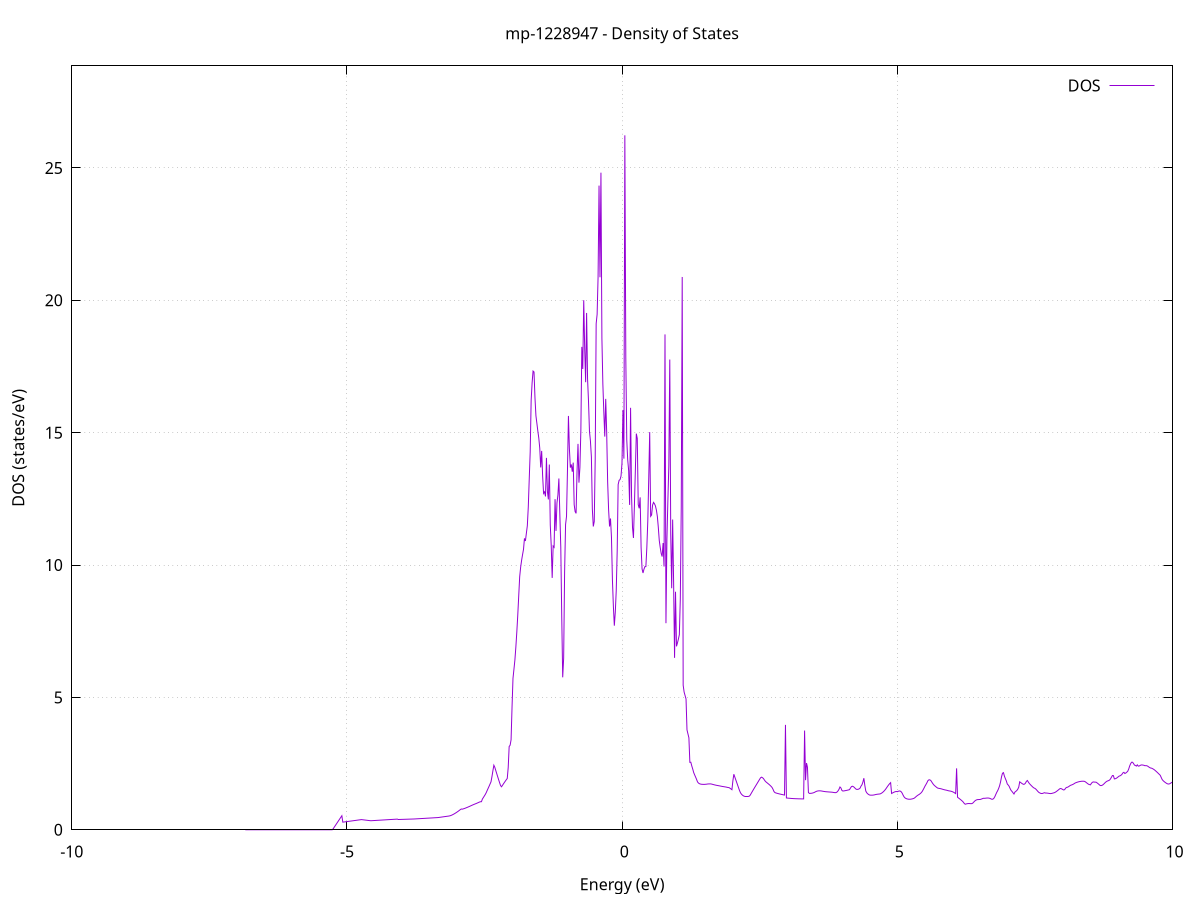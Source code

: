 set title 'mp-1228947 - Density of States'
set xlabel 'Energy (eV)'
set ylabel 'DOS (states/eV)'
set grid
set xrange [-10:10]
set yrange [0:28.854]
set xzeroaxis lt -1
set terminal png size 800,600
set output 'mp-1228947_dos_gnuplot.png'
plot '-' using 1:2 with lines title 'DOS'
-6.847600 0.000000
-6.830200 0.000000
-6.812800 0.000000
-6.795500 0.000000
-6.778100 0.000000
-6.760700 0.000000
-6.743400 0.000000
-6.726000 0.000000
-6.708600 0.000000
-6.691200 0.000000
-6.673900 0.000000
-6.656500 0.000000
-6.639100 0.000000
-6.621800 0.000000
-6.604400 0.000000
-6.587000 0.000000
-6.569600 0.000000
-6.552300 0.000000
-6.534900 0.000000
-6.517500 0.000000
-6.500100 0.000000
-6.482800 0.000000
-6.465400 0.000000
-6.448000 0.000000
-6.430700 0.000000
-6.413300 0.000000
-6.395900 0.000000
-6.378500 0.000000
-6.361200 0.000000
-6.343800 0.000000
-6.326400 0.000000
-6.309100 0.000000
-6.291700 0.000000
-6.274300 0.000000
-6.256900 0.000000
-6.239600 0.000000
-6.222200 0.000000
-6.204800 0.000000
-6.187500 0.000000
-6.170100 0.000000
-6.152700 0.000000
-6.135300 0.000000
-6.118000 0.000000
-6.100600 0.000000
-6.083200 0.000000
-6.065900 0.000000
-6.048500 0.000000
-6.031100 0.000000
-6.013700 0.000000
-5.996400 0.000000
-5.979000 0.000000
-5.961600 0.000000
-5.944200 0.000000
-5.926900 0.000000
-5.909500 0.000000
-5.892100 0.000000
-5.874800 0.000000
-5.857400 0.000000
-5.840000 0.000000
-5.822600 0.000000
-5.805300 0.000000
-5.787900 0.000000
-5.770500 0.000000
-5.753200 0.000000
-5.735800 0.000000
-5.718400 0.000000
-5.701000 0.000000
-5.683700 0.000000
-5.666300 0.000000
-5.648900 0.000000
-5.631600 0.000000
-5.614200 0.000000
-5.596800 0.000000
-5.579400 0.000000
-5.562100 0.000000
-5.544700 0.000000
-5.527300 0.000000
-5.509900 0.000000
-5.492600 0.000000
-5.475200 0.000000
-5.457800 0.000000
-5.440500 0.000000
-5.423100 0.000000
-5.405700 0.000000
-5.388300 0.000000
-5.371000 0.000000
-5.353600 0.000000
-5.336200 0.000000
-5.318900 0.000000
-5.301500 0.000000
-5.284100 0.000000
-5.266700 0.000700
-5.249400 0.041500
-5.232000 0.095700
-5.214600 0.150000
-5.197300 0.204300
-5.179900 0.258500
-5.162500 0.312800
-5.145100 0.367100
-5.127800 0.421300
-5.110400 0.475600
-5.093000 0.529900
-5.075600 0.287800
-5.058300 0.292700
-5.040900 0.297700
-5.023500 0.302600
-5.006200 0.307600
-4.988800 0.312500
-4.971400 0.317500
-4.954000 0.322400
-4.936700 0.327400
-4.919300 0.332300
-4.901900 0.337200
-4.884600 0.342200
-4.867200 0.347100
-4.849800 0.352100
-4.832400 0.357000
-4.815100 0.362000
-4.797700 0.366900
-4.780300 0.371900
-4.763000 0.376800
-4.745600 0.381800
-4.728200 0.382100
-4.710800 0.377600
-4.693500 0.373200
-4.676100 0.368800
-4.658700 0.364300
-4.641400 0.359900
-4.624000 0.355500
-4.606600 0.351000
-4.589200 0.346600
-4.571900 0.342100
-4.554500 0.343000
-4.537100 0.345200
-4.519700 0.347400
-4.502400 0.349600
-4.485000 0.351800
-4.467600 0.354100
-4.450300 0.356300
-4.432900 0.358500
-4.415500 0.360700
-4.398100 0.362900
-4.380800 0.365100
-4.363400 0.367300
-4.346000 0.369600
-4.328700 0.371800
-4.311300 0.374000
-4.293900 0.376200
-4.276500 0.378400
-4.259200 0.380600
-4.241800 0.382800
-4.224400 0.385100
-4.207100 0.387300
-4.189700 0.389500
-4.172300 0.391700
-4.154900 0.393900
-4.137600 0.396100
-4.120200 0.398300
-4.102800 0.400600
-4.085400 0.402800
-4.068100 0.387900
-4.050700 0.389100
-4.033300 0.390300
-4.016000 0.391500
-3.998600 0.392600
-3.981200 0.393800
-3.963800 0.395000
-3.946500 0.396200
-3.929100 0.397400
-3.911700 0.398600
-3.894400 0.399800
-3.877000 0.401000
-3.859600 0.402200
-3.842200 0.403400
-3.824900 0.404600
-3.807500 0.405800
-3.790100 0.406900
-3.772800 0.408600
-3.755400 0.410800
-3.738000 0.412900
-3.720600 0.415000
-3.703300 0.417200
-3.685900 0.419300
-3.668500 0.421400
-3.651100 0.423600
-3.633800 0.425700
-3.616400 0.427900
-3.599000 0.430000
-3.581700 0.432100
-3.564300 0.434300
-3.546900 0.436400
-3.529500 0.438500
-3.512200 0.440700
-3.494800 0.442800
-3.477400 0.445000
-3.460100 0.447100
-3.442700 0.449200
-3.425300 0.451400
-3.407900 0.453500
-3.390600 0.455600
-3.373200 0.457800
-3.355800 0.459900
-3.338500 0.463300
-3.321100 0.468400
-3.303700 0.473600
-3.286300 0.478700
-3.269000 0.483900
-3.251600 0.489000
-3.234200 0.494200
-3.216800 0.499200
-3.199500 0.504300
-3.182100 0.509300
-3.164700 0.514300
-3.147400 0.519300
-3.130000 0.526800
-3.112600 0.538900
-3.095200 0.554300
-3.077900 0.571500
-3.060500 0.590600
-3.043100 0.611400
-3.025800 0.633800
-3.008400 0.657300
-2.991000 0.682100
-2.973600 0.708100
-2.956300 0.735400
-2.938900 0.763800
-2.921500 0.784800
-2.904200 0.778600
-2.886800 0.789700
-2.869400 0.801200
-2.852000 0.814600
-2.834700 0.829200
-2.817300 0.844000
-2.799900 0.858900
-2.782600 0.874500
-2.765200 0.890900
-2.747800 0.907600
-2.730400 0.924200
-2.713100 0.940200
-2.695700 0.955500
-2.678300 0.970400
-2.660900 0.984800
-2.643600 0.999700
-2.626200 1.015300
-2.608800 1.031600
-2.591500 1.048600
-2.574100 1.059000
-2.556700 1.060700
-2.539300 1.159900
-2.522000 1.216700
-2.504600 1.274400
-2.487200 1.332800
-2.469900 1.401200
-2.452500 1.485000
-2.435100 1.564100
-2.417700 1.644700
-2.400400 1.727400
-2.383000 1.810700
-2.365600 2.007100
-2.348300 2.229900
-2.330900 2.437900
-2.313500 2.357700
-2.296100 2.238600
-2.278800 2.121000
-2.261400 2.005000
-2.244000 1.890500
-2.226600 1.778200
-2.209300 1.669800
-2.191900 1.624500
-2.174500 1.678000
-2.157200 1.732700
-2.139800 1.786400
-2.122400 1.839000
-2.105000 1.890100
-2.087700 1.937400
-2.070300 2.348500
-2.052900 3.145300
-2.035600 3.193500
-2.018200 3.396700
-2.000800 4.626600
-1.983400 5.717700
-1.966100 6.060700
-1.948700 6.412700
-1.931300 6.900900
-1.914000 7.464800
-1.896600 8.108700
-1.879200 8.833400
-1.861800 9.555900
-1.844500 9.911700
-1.827100 10.173800
-1.809700 10.390400
-1.792300 10.591300
-1.775000 11.005600
-1.757600 10.910300
-1.740200 11.201600
-1.722900 11.482000
-1.705500 12.190100
-1.688100 13.249800
-1.670700 14.269300
-1.653400 16.211400
-1.636000 16.882600
-1.618600 17.326600
-1.601300 17.292100
-1.583900 16.318500
-1.566500 15.637200
-1.549100 15.351400
-1.531800 15.057400
-1.514400 14.795000
-1.497000 14.414800
-1.479700 13.686400
-1.462300 14.310600
-1.444900 13.370600
-1.427500 12.705700
-1.410200 12.763500
-1.392800 12.590800
-1.375400 14.046500
-1.358000 12.785400
-1.340700 12.477500
-1.323300 13.794500
-1.305900 11.514100
-1.288600 10.731500
-1.271200 9.513800
-1.253800 10.717400
-1.236400 10.671600
-1.219100 12.487400
-1.201700 11.288700
-1.184300 12.343900
-1.167000 12.645700
-1.149600 13.269200
-1.132200 11.929000
-1.114800 10.664800
-1.097500 8.052500
-1.080100 5.757500
-1.062700 6.484200
-1.045400 9.740800
-1.028000 11.529600
-1.010600 11.841500
-0.993200 13.609600
-0.975900 15.631700
-0.958500 14.394600
-0.941100 13.679300
-0.923800 13.798300
-0.906400 13.524700
-0.889000 13.868400
-0.871600 12.280800
-0.854300 12.017400
-0.836900 11.952000
-0.819500 13.554400
-0.802100 14.575600
-0.784800 13.111700
-0.767400 13.683600
-0.750000 15.093900
-0.732700 18.239800
-0.715300 17.404700
-0.697900 20.002800
-0.680500 18.166200
-0.663200 16.906800
-0.645800 19.522900
-0.628400 17.032000
-0.611100 16.179000
-0.593700 15.051600
-0.576300 14.687000
-0.558900 14.083500
-0.541600 12.113500
-0.524200 11.456200
-0.506800 11.643300
-0.489500 14.005300
-0.472100 19.117500
-0.454700 19.466800
-0.437300 20.873200
-0.420000 24.332500
-0.402600 20.868400
-0.385200 24.819600
-0.367800 18.566500
-0.350500 16.835000
-0.333100 15.790900
-0.315700 14.851000
-0.298400 16.275000
-0.281000 15.008900
-0.263600 13.153000
-0.246200 12.091600
-0.228900 11.455000
-0.211500 11.757000
-0.194100 11.050400
-0.176800 9.455300
-0.159400 8.448300
-0.142000 7.709400
-0.124600 8.214100
-0.107300 9.032500
-0.089900 10.534000
-0.072500 13.040100
-0.055200 13.198600
-0.037800 13.227500
-0.020400 13.360500
-0.003000 13.837300
0.014300 15.856800
0.031700 14.017100
0.049100 26.230700
0.066500 17.845600
0.083800 14.734300
0.101200 13.973200
0.118600 13.558900
0.135900 12.269800
0.153300 15.937900
0.170700 12.623800
0.188100 11.423100
0.205400 11.022500
0.222800 12.251300
0.240200 13.582800
0.257500 14.963500
0.274900 14.780600
0.292300 12.280800
0.309700 12.142000
0.327000 12.555900
0.344400 10.671300
0.361800 9.854100
0.379100 9.699600
0.396500 9.842400
0.413900 9.939600
0.431300 9.940900
0.448600 10.659900
0.466000 11.659900
0.483400 13.298900
0.500700 15.023000
0.518100 11.840000
0.535500 11.891000
0.552900 12.263500
0.570200 12.366100
0.587600 12.313600
0.605000 12.230100
0.622400 12.076600
0.639700 11.835100
0.657100 11.425100
0.674500 10.926900
0.691800 10.662000
0.709200 10.439000
0.726600 10.319500
0.744000 10.829900
0.761300 9.944300
0.778700 18.711600
0.796100 7.801800
0.813400 10.968200
0.830800 12.417600
0.848200 13.760400
0.865600 17.761000
0.882900 11.154600
0.900300 9.121300
0.917700 11.716900
0.935000 9.369900
0.952400 6.494200
0.969800 8.990100
0.987200 6.928300
1.004500 7.052600
1.021900 7.201000
1.039300 7.368300
1.056700 8.699500
1.074000 12.188100
1.091400 20.880500
1.108800 5.460900
1.126100 5.201000
1.143500 5.070200
1.160900 4.940000
1.178300 3.773000
1.195600 3.622800
1.213000 3.474000
1.230400 2.547400
1.247700 2.551400
1.265100 2.412900
1.282500 2.294400
1.299900 2.162200
1.317200 2.073900
1.334600 1.990700
1.352000 1.905800
1.369300 1.809600
1.386700 1.764700
1.404100 1.740800
1.421500 1.727700
1.438800 1.719900
1.456200 1.717000
1.473600 1.715600
1.491000 1.714700
1.508300 1.717000
1.525700 1.720400
1.543100 1.725300
1.560400 1.731200
1.577800 1.731800
1.595200 1.733900
1.612600 1.731600
1.629900 1.724000
1.647300 1.713500
1.664700 1.703600
1.682000 1.694500
1.699400 1.686100
1.716800 1.678500
1.734200 1.671700
1.751500 1.665100
1.768900 1.658200
1.786300 1.651100
1.803600 1.643800
1.821000 1.636600
1.838400 1.630500
1.855800 1.624500
1.873100 1.618500
1.890500 1.612700
1.907900 1.603300
1.925300 1.596600
1.942600 1.590500
1.960000 1.568400
1.977400 1.541200
1.994700 1.514100
2.012100 1.848600
2.029500 2.098400
2.046900 1.994400
2.064200 1.890600
2.081600 1.786900
2.099000 1.683400
2.116300 1.580000
2.133700 1.476800
2.151100 1.394900
2.168500 1.343900
2.185800 1.307800
2.203200 1.282500
2.220600 1.265500
2.237900 1.257200
2.255300 1.256800
2.272700 1.256900
2.290100 1.258500
2.307400 1.266500
2.324800 1.300600
2.342200 1.363600
2.359500 1.426000
2.376900 1.488000
2.394300 1.549500
2.411700 1.609700
2.429000 1.669000
2.446400 1.728400
2.463800 1.788200
2.481200 1.848300
2.498500 1.908500
2.515900 1.965100
2.533300 1.987400
2.550600 1.966100
2.568000 1.933800
2.585400 1.878400
2.602800 1.829100
2.620100 1.796600
2.637500 1.767400
2.654900 1.737500
2.672200 1.707600
2.689600 1.674000
2.707000 1.638500
2.724400 1.596600
2.741700 1.528400
2.759100 1.443100
2.776500 1.404900
2.793800 1.390500
2.811200 1.380000
2.828600 1.370200
2.846000 1.360300
2.863300 1.351400
2.880700 1.343000
2.898100 1.334900
2.915500 1.326900
2.932800 1.319200
2.950200 1.311600
2.967600 3.963100
2.984900 1.201800
3.002300 1.198000
3.019700 1.194200
3.037100 1.190700
3.054400 1.187200
3.071800 1.184000
3.089200 1.181100
3.106500 1.178500
3.123900 1.176300
3.141300 1.174700
3.158700 1.173200
3.176000 1.171800
3.193400 1.170500
3.210800 1.169300
3.228100 1.168200
3.245500 1.167300
3.262900 1.166600
3.280300 1.166200
3.297600 1.166000
3.315000 3.747800
3.332400 1.874500
3.349800 2.520800
3.367100 2.365300
3.384500 1.406900
3.401900 1.373400
3.419200 1.375300
3.436600 1.378200
3.454000 1.384900
3.471400 1.394400
3.488700 1.407400
3.506100 1.427000
3.523500 1.445500
3.540800 1.459700
3.558200 1.467000
3.575600 1.470700
3.593000 1.471100
3.610300 1.468600
3.627700 1.462800
3.645100 1.456000
3.662400 1.449800
3.679800 1.443800
3.697200 1.438600
3.714600 1.435600
3.731900 1.432700
3.749300 1.429700
3.766700 1.426700
3.784100 1.423700
3.801400 1.421400
3.818800 1.417900
3.836200 1.412100
3.853500 1.406400
3.870900 1.401400
3.888300 1.405600
3.905700 1.427900
3.923000 1.470200
3.940400 1.530200
3.957800 1.616900
3.975100 1.580200
3.992500 1.488700
4.009900 1.463900
4.027300 1.467400
4.044600 1.473900
4.062000 1.481000
4.079400 1.488600
4.096700 1.496700
4.114100 1.505800
4.131500 1.516300
4.148900 1.576800
4.166200 1.629800
4.183600 1.645300
4.201000 1.630100
4.218300 1.601100
4.235700 1.562300
4.253100 1.529900
4.270500 1.524700
4.287800 1.528800
4.305200 1.544200
4.322600 1.571500
4.340000 1.648200
4.357300 1.698700
4.374700 1.802700
4.392100 1.948100
4.409400 1.677300
4.426800 1.463800
4.444200 1.398100
4.461600 1.359800
4.478900 1.331100
4.496300 1.313000
4.513700 1.307500
4.531000 1.306400
4.548400 1.307900
4.565800 1.311900
4.583200 1.318400
4.600500 1.327400
4.617900 1.336200
4.635300 1.341800
4.652600 1.346400
4.670000 1.350000
4.687400 1.354500
4.704800 1.371800
4.722100 1.395200
4.739500 1.424100
4.756900 1.458600
4.774300 1.498700
4.791600 1.545000
4.809000 1.598000
4.826400 1.650200
4.843700 1.699000
4.861100 1.744100
4.878500 1.779600
4.895900 1.371100
4.913200 1.390400
4.930600 1.410800
4.948000 1.427400
4.965300 1.439600
4.982700 1.445600
5.000100 1.438500
5.017500 1.454600
5.034800 1.466000
5.052200 1.461600
5.069600 1.437800
5.086900 1.387800
5.104300 1.311400
5.121700 1.245200
5.139100 1.204800
5.156400 1.182700
5.173800 1.167300
5.191200 1.159600
5.208600 1.153500
5.225900 1.152700
5.243300 1.156000
5.260700 1.161700
5.278000 1.170400
5.295400 1.182200
5.312800 1.200600
5.330200 1.232600
5.347500 1.264900
5.364900 1.293100
5.382300 1.317100
5.399600 1.338700
5.417000 1.367100
5.434400 1.400200
5.451800 1.445900
5.469100 1.511000
5.486500 1.580100
5.503900 1.652700
5.521200 1.713100
5.538600 1.779600
5.556000 1.855600
5.573400 1.885700
5.590700 1.885300
5.608100 1.861800
5.625500 1.806400
5.642800 1.750400
5.660200 1.702100
5.677600 1.666100
5.695000 1.635700
5.712300 1.605900
5.729700 1.578400
5.747100 1.567000
5.764500 1.561100
5.781800 1.554400
5.799200 1.545700
5.816600 1.534700
5.833900 1.523100
5.851300 1.513400
5.868700 1.505100
5.886100 1.497400
5.903400 1.489700
5.920800 1.478000
5.938200 1.469600
5.955500 1.464300
5.972900 1.457000
5.990300 1.446800
6.007700 1.430900
6.025000 1.414500
6.042400 1.391200
6.059800 1.366500
6.077100 2.319300
6.094500 1.227700
6.111900 1.200400
6.129300 1.172800
6.146600 1.144000
6.164000 1.113800
6.181400 1.081500
6.198800 1.044200
6.216100 0.994600
6.233500 0.964900
6.250900 0.976300
6.268200 0.984700
6.285600 0.990100
6.303000 0.991800
6.320400 0.988500
6.337700 0.987200
6.355100 0.987900
6.372500 1.010000
6.389800 1.048500
6.407200 1.086200
6.424600 1.113400
6.442000 1.131200
6.459300 1.139900
6.476700 1.141900
6.494100 1.143400
6.511400 1.147400
6.528800 1.161200
6.546200 1.175500
6.563600 1.189500
6.580900 1.189100
6.598300 1.191300
6.615700 1.195800
6.633100 1.199500
6.650400 1.199700
6.667800 1.194600
6.685200 1.183600
6.702500 1.165500
6.719900 1.151100
6.737300 1.157500
6.754700 1.189700
6.772000 1.251700
6.789400 1.335600
6.806800 1.413900
6.824100 1.480700
6.841500 1.562600
6.858900 1.666600
6.876300 1.812000
6.893600 2.001400
6.911000 2.135700
6.928400 2.158300
6.945700 2.026900
6.963100 1.933000
6.980500 1.846800
6.997900 1.730000
7.015200 1.689900
7.032600 1.638900
7.050000 1.554500
7.067400 1.486300
7.084700 1.446400
7.102100 1.397400
7.119500 1.351200
7.136800 1.424400
7.154200 1.452400
7.171600 1.483700
7.189000 1.534900
7.206300 1.610800
7.223700 1.811900
7.241100 1.785000
7.258400 1.757600
7.275800 1.733600
7.293200 1.715100
7.310600 1.723800
7.327900 1.759500
7.345300 1.828600
7.362700 1.861600
7.380000 1.804800
7.397400 1.751200
7.414800 1.711400
7.432200 1.674100
7.449500 1.638200
7.466900 1.603700
7.484300 1.577600
7.501600 1.562000
7.519000 1.531700
7.536400 1.491100
7.553800 1.448300
7.571100 1.412400
7.588500 1.392400
7.605900 1.374400
7.623300 1.368900
7.640600 1.373500
7.658000 1.388900
7.675400 1.400300
7.692700 1.386700
7.710100 1.387400
7.727500 1.383600
7.744900 1.377800
7.762200 1.371600
7.779600 1.367400
7.797000 1.369400
7.814300 1.378300
7.831700 1.388300
7.849100 1.398000
7.866500 1.414000
7.883800 1.436700
7.901200 1.462900
7.918600 1.491500
7.935900 1.521600
7.953300 1.550900
7.970700 1.558500
7.988100 1.543300
8.005400 1.520700
8.022800 1.502700
8.040200 1.515700
8.057600 1.571000
8.074900 1.599700
8.092300 1.606700
8.109700 1.625800
8.127000 1.650800
8.144400 1.676900
8.161800 1.689400
8.179200 1.703400
8.196500 1.720500
8.213900 1.742600
8.231300 1.766700
8.248600 1.781600
8.266000 1.794600
8.283400 1.805900
8.300800 1.815400
8.318100 1.823100
8.335500 1.829100
8.352900 1.833000
8.370200 1.834700
8.387600 1.833100
8.405000 1.826400
8.422400 1.802300
8.439700 1.774000
8.457100 1.745300
8.474500 1.719800
8.491900 1.706200
8.509200 1.696700
8.526600 1.754400
8.544000 1.792600
8.561300 1.807600
8.578700 1.800700
8.596100 1.799900
8.613500 1.795500
8.630800 1.769000
8.648200 1.740100
8.665600 1.709700
8.682900 1.677300
8.700300 1.667400
8.717700 1.676800
8.735100 1.698200
8.752400 1.730000
8.769800 1.767200
8.787200 1.801100
8.804500 1.827700
8.821900 1.845500
8.839300 1.857500
8.856700 1.877900
8.874000 1.922600
8.891400 1.988300
8.908800 2.049100
8.926200 2.045200
8.943500 1.921500
8.960900 1.927500
8.978300 1.943700
8.995600 1.969200
9.013000 1.999000
9.030400 2.026400
9.047800 2.039800
9.065100 2.061700
9.082500 2.097000
9.099900 2.151200
9.117200 2.170400
9.134600 2.125400
9.152000 2.144900
9.169400 2.175700
9.186700 2.210000
9.204100 2.293600
9.221500 2.408000
9.238800 2.494100
9.256200 2.550300
9.273600 2.551900
9.291000 2.507000
9.308300 2.444000
9.325700 2.430700
9.343100 2.405500
9.360400 2.452300
9.377800 2.404200
9.395200 2.409000
9.412600 2.431800
9.429900 2.446800
9.447300 2.448200
9.464700 2.443000
9.482100 2.434900
9.499400 2.419200
9.516800 2.422500
9.534200 2.417800
9.551500 2.399900
9.568900 2.373300
9.586300 2.348500
9.603700 2.332300
9.621000 2.325900
9.638400 2.307600
9.655800 2.286200
9.673100 2.261200
9.690500 2.229900
9.707900 2.197800
9.725300 2.164300
9.742600 2.129200
9.760000 2.093500
9.777400 2.057200
9.794700 1.977400
9.812100 1.898800
9.829500 1.855800
9.846900 1.822700
9.864200 1.793600
9.881600 1.768000
9.899000 1.745000
9.916400 1.730800
9.933700 1.728300
9.951100 1.740400
9.968500 1.762900
9.985800 1.786600
10.003200 1.810500
10.020600 1.832200
10.038000 1.850000
10.055300 1.864500
10.072700 1.880500
10.090100 1.893600
10.107400 1.902400
10.124800 1.907200
10.142200 1.907900
10.159600 1.904400
10.176900 1.899100
10.194300 1.894100
10.211700 1.890200
10.229000 1.888000
10.246400 1.886000
10.263800 1.871000
10.281200 1.848900
10.298500 1.825000
10.315900 1.798700
10.333300 1.769600
10.350700 1.737400
10.368000 1.702300
10.385400 1.675200
10.402800 1.654900
10.420100 1.637200
10.437500 1.612400
10.454900 1.587700
10.472300 1.575700
10.489600 1.569400
10.507000 1.567200
10.524400 1.586500
10.541700 1.654300
10.559100 1.722400
10.576500 1.752400
10.593900 1.714800
10.611200 1.712900
10.628600 1.732300
10.646000 1.751600
10.663300 1.770900
10.680700 1.790900
10.698100 1.811500
10.715500 1.833500
10.732800 1.865200
10.750200 1.887600
10.767600 1.928600
10.784900 1.987400
10.802300 2.031700
10.819700 2.070900
10.837100 2.104500
10.854400 2.120600
10.871800 2.166900
10.889200 2.215900
10.906600 2.258600
10.923900 2.290300
10.941300 2.304400
10.958700 2.310800
10.976000 2.317000
10.993400 2.318900
11.010800 2.324200
11.028200 2.329900
11.045500 2.357300
11.062900 2.394800
11.080300 2.419100
11.097600 2.433900
11.115000 2.425300
11.132400 2.417900
11.149800 2.413300
11.167100 2.415600
11.184500 2.402900
11.201900 2.388100
11.219200 2.372200
11.236600 2.356000
11.254000 2.341100
11.271400 2.325900
11.288700 2.311400
11.306100 2.282900
11.323500 2.249100
11.340900 2.222700
11.358200 2.201300
11.375600 2.186800
11.393000 2.179900
11.410300 2.182100
11.427700 2.186400
11.445100 2.192500
11.462500 2.210000
11.479800 2.248500
11.497200 2.275700
11.514600 2.293000
11.531900 2.372200
11.549300 2.382200
11.566700 2.302500
11.584100 2.305100
11.601400 2.300700
11.618800 2.288900
11.636200 2.281700
11.653500 2.291000
11.670900 2.302400
11.688300 2.316200
11.705700 2.331300
11.723000 2.349400
11.740400 2.359000
11.757800 2.354100
11.775200 2.339900
11.792500 2.324300
11.809900 2.303300
11.827300 2.269900
11.844600 2.233900
11.862000 2.200600
11.879400 2.172200
11.896800 2.150700
11.914100 2.140400
11.931500 2.138400
11.948900 2.141800
11.966200 2.148100
11.983600 2.157500
12.001000 2.168200
12.018400 2.181100
12.035700 2.195800
12.053100 2.214000
12.070500 2.240200
12.087800 2.270400
12.105200 2.304300
12.122600 2.341600
12.140000 2.381800
12.157300 2.422800
12.174700 2.465800
12.192100 2.514800
12.209500 2.573000
12.226800 2.651000
12.244200 2.732100
12.261600 2.708700
12.278900 2.625300
12.296300 2.541100
12.313700 2.457700
12.331100 2.381200
12.348400 2.323200
12.365800 2.278400
12.383200 2.245900
12.400500 2.213700
12.417900 2.181100
12.435300 2.153000
12.452700 2.123400
12.470000 2.096300
12.487400 2.071200
12.504800 2.048900
12.522100 2.029300
12.539500 2.012500
12.556900 2.293900
12.574300 2.025800
12.591600 2.018600
12.609000 2.014500
12.626400 2.012900
12.643700 2.021000
12.661100 2.032000
12.678500 2.048400
12.695900 2.079700
12.713200 2.154300
12.730600 2.314600
12.748000 2.418500
12.765400 2.395700
12.782700 2.389300
12.800100 2.384600
12.817500 2.381500
12.834800 2.380900
12.852200 2.384300
12.869600 2.389700
12.887000 2.396400
12.904300 2.404600
12.921700 2.412800
12.939100 2.416500
12.956400 2.419600
12.973800 2.421400
12.991200 2.421300
13.008600 2.420900
13.025900 2.422400
13.043300 2.431900
13.060700 2.446800
13.078000 2.475600
13.095400 2.489900
13.112800 2.491800
13.130200 2.491800
13.147500 2.497000
13.164900 2.508400
13.182300 2.525300
13.199700 2.546700
13.217000 2.562400
13.234400 2.570100
13.251800 2.564000
13.269100 2.555200
13.286500 2.565000
13.303900 2.576700
13.321300 2.588200
13.338600 2.595400
13.356000 2.598100
13.373400 2.599000
13.390700 2.597400
13.408100 2.590600
13.425500 2.584400
13.442900 2.583000
13.460200 2.551400
13.477600 2.520500
13.495000 2.514100
13.512300 2.509400
13.529700 2.504200
13.547100 2.500000
13.564500 2.497500
13.581800 2.500900
13.599200 2.596900
13.616600 2.634500
13.634000 2.564700
13.651300 2.510100
13.668700 2.486500
13.686100 2.481500
13.703400 2.477100
13.720800 2.471800
13.738200 2.465700
13.755600 2.455100
13.772900 2.438400
13.790300 2.432600
13.807700 2.457200
13.825000 2.454400
13.842400 2.453300
13.859800 2.461200
13.877200 2.477800
13.894500 2.516400
13.911900 2.554100
13.929300 2.575000
13.946600 2.599000
13.964000 2.625800
13.981400 2.655000
13.998800 2.685900
14.016100 2.685500
14.033500 2.687600
14.050900 2.682400
14.068300 2.667600
14.085600 2.650800
14.103000 2.632000
14.120400 2.612000
14.137700 2.592300
14.155100 2.579600
14.172500 2.583700
14.189900 2.599600
14.207200 2.634200
14.224600 2.670400
14.242000 2.704800
14.259300 2.736500
14.276700 2.764000
14.294100 2.789000
14.311500 2.838100
14.328800 2.899700
14.346200 2.956100
14.363600 3.008300
14.380900 2.925700
14.398300 2.847000
14.415700 2.855000
14.433100 2.918400
14.450400 3.103100
14.467800 3.062800
14.485200 2.960800
14.502500 2.948300
14.519900 2.953800
14.537300 2.957400
14.554700 2.957800
14.572000 2.946400
14.589400 2.911000
14.606800 2.887300
14.624200 2.878500
14.641500 2.912300
14.658900 2.949300
14.676300 2.965400
14.693600 2.961400
14.711000 2.935600
14.728400 2.910300
14.745800 2.890400
14.763100 2.859600
14.780500 2.830900
14.797900 2.812800
14.815200 2.804700
14.832600 2.797600
14.850000 2.788400
14.867400 2.775300
14.884700 2.759200
14.902100 2.740200
14.919500 2.710000
14.936800 2.673200
14.954200 2.638500
14.971600 2.596200
14.989000 2.565300
15.006300 2.543800
15.023700 2.507200
15.041100 2.459800
15.058500 2.451900
15.075800 2.445000
15.093200 2.441400
15.110600 2.442100
15.127900 2.439500
15.145300 2.439000
15.162700 2.438100
15.180100 2.437100
15.197400 2.437700
15.214800 2.439300
15.232200 2.441200
15.249500 2.443300
15.266900 2.445300
15.284300 2.447600
15.301700 2.451100
15.319000 2.459400
15.336400 2.472200
15.353800 2.811000
15.371100 2.551500
15.388500 2.526300
15.405900 2.542800
15.423300 2.562000
15.440600 2.579800
15.458000 2.595300
15.475400 2.612200
15.492800 2.630500
15.510100 2.653500
15.527500 2.716700
15.544900 2.870900
15.562200 2.797800
15.579600 2.720900
15.597000 2.665200
15.614400 2.623300
15.631700 2.592900
15.649100 2.571100
15.666500 2.551800
15.683800 2.536600
15.701200 2.535200
15.718600 2.534200
15.736000 2.533400
15.753300 2.531200
15.770700 2.527600
15.788100 2.522500
15.805400 2.516900
15.822800 2.492500
15.840200 2.474200
15.857600 2.464700
15.874900 2.458000
15.892300 2.454700
15.909700 2.456700
15.927000 2.465200
15.944400 2.483600
15.961800 2.516900
15.979200 2.554400
15.996500 2.652200
16.013900 2.828400
16.031300 2.921400
16.048700 2.987400
16.066000 3.035800
16.083400 3.068900
16.100800 3.080700
16.118100 3.071700
16.135500 3.045100
16.152900 3.007100
16.170300 2.960200
16.187600 2.927000
16.205000 2.877000
16.222400 2.844200
16.239700 2.836700
16.257100 2.823800
16.274500 2.806200
16.291900 2.783800
16.309200 2.777800
16.326600 2.696300
16.344000 2.603600
16.361300 2.519900
16.378700 2.445400
16.396100 2.382200
16.413500 2.340500
16.430800 2.326400
16.448200 2.317800
16.465600 2.309700
16.483000 2.301900
16.500300 2.294000
16.517700 2.286000
16.535100 2.277200
16.552400 2.268000
16.569800 2.262300
16.587200 2.260200
16.604600 2.261100
16.621900 2.264100
16.639300 2.268400
16.656700 2.276300
16.674000 2.285400
16.691400 2.294500
16.708800 2.303800
16.726200 2.313100
16.743500 2.322800
16.760900 2.332800
16.778300 2.340500
16.795600 2.344300
16.813000 2.346700
16.830400 2.360900
16.847800 2.358300
16.865100 2.355600
16.882500 2.355000
16.899900 2.354300
16.917300 2.353500
16.934600 2.352200
16.952000 2.350400
16.969400 2.348300
16.986700 2.345900
17.004100 2.343400
17.021500 2.340600
17.038900 2.337600
17.056200 2.345900
17.073600 2.381300
17.091000 2.388300
17.108300 2.360400
17.125700 2.326000
17.143100 2.298300
17.160500 2.279900
17.177800 2.269900
17.195200 2.261900
17.212600 2.254500
17.229900 2.246100
17.247300 2.234900
17.264700 2.220400
17.282100 2.206600
17.299400 2.200900
17.316800 2.200700
17.334200 2.225400
17.351600 2.250500
17.368900 2.275000
17.386300 2.298800
17.403700 2.321900
17.421000 2.344300
17.438400 2.365900
17.455800 2.359000
17.473200 2.338600
17.490500 2.356200
17.507900 2.377100
17.525300 2.401100
17.542600 2.427600
17.560000 2.453700
17.577400 2.476300
17.594800 2.491200
17.612100 2.505700
17.629500 2.524500
17.646900 2.606800
17.664200 2.702300
17.681600 2.586000
17.699000 2.519300
17.716400 2.518300
17.733700 2.515200
17.751100 2.511300
17.768500 2.515400
17.785800 2.527600
17.803200 2.548300
17.820600 2.449200
17.838000 2.417300
17.855300 2.364100
17.872700 2.373300
17.890100 2.386800
17.907500 2.409900
17.924800 2.440500
17.942200 2.469100
17.959600 2.495100
17.976900 2.510800
17.994300 2.515600
18.011700 2.511700
18.029100 2.485800
18.046400 2.430700
18.063800 2.424300
18.081200 2.433000
18.098500 2.442700
18.115900 2.454000
18.133300 2.468500
18.150700 2.498200
18.168000 2.548300
18.185400 2.608900
18.202800 2.550600
18.220100 2.533000
18.237500 2.540000
18.254900 2.547300
18.272300 2.552000
18.289600 2.530500
18.307000 2.504200
18.324400 2.473100
18.341800 2.436400
18.359100 2.401200
18.376500 2.369100
18.393900 2.339600
18.411200 2.312800
18.428600 2.288500
18.446000 2.267000
18.463400 2.248100
18.480700 2.230900
18.498100 2.216300
18.515500 2.203900
18.532800 2.193500
18.550200 2.186100
18.567600 2.181700
18.585000 2.179700
18.602300 2.187700
18.619700 2.183100
18.637100 2.177600
18.654400 2.174000
18.671800 2.173200
18.689200 2.174800
18.706600 2.179200
18.723900 2.187100
18.741300 2.197000
18.758700 2.204900
18.776100 2.219000
18.793400 2.233800
18.810800 2.274400
18.828200 2.308900
18.845500 2.341800
18.862900 2.373900
18.880300 2.405400
18.897700 2.437500
18.915000 2.470000
18.932400 2.502700
18.949800 2.535700
18.967100 2.569800
18.984500 2.606700
19.001900 2.638000
19.019300 2.653300
19.036600 2.672800
19.054000 2.712700
19.071400 2.731900
19.088700 2.729600
19.106100 2.738700
19.123500 2.767800
19.140900 2.830100
19.158200 2.894900
19.175600 2.947800
19.193000 2.978200
19.210400 2.978400
19.227700 2.925900
19.245100 2.889100
19.262500 2.868000
19.279800 2.853100
19.297200 2.840700
19.314600 2.829600
19.332000 2.807600
19.349300 2.776600
19.366700 2.760300
19.384100 2.739000
19.401400 2.724600
19.418800 2.714100
19.436200 2.703000
19.453600 2.680600
19.470900 2.676800
19.488300 2.700400
19.505700 2.739600
19.523000 2.754400
19.540400 2.800000
19.557800 2.855500
19.575200 2.927100
19.592500 3.016100
19.609900 3.054200
19.627300 3.037300
19.644600 3.005200
19.662000 2.966700
19.679400 2.925500
19.696800 2.896200
19.714100 2.875000
19.731500 2.868700
19.748900 2.863100
19.766300 2.857200
19.783600 2.843400
19.801000 2.829600
19.818400 2.787800
19.835700 2.734400
19.853100 2.691600
19.870500 2.681800
19.887900 2.704400
19.905200 2.738400
19.922600 2.691500
19.940000 2.716000
19.957300 2.810700
19.974700 2.893400
19.992100 2.934200
20.009500 3.029700
20.026800 3.077400
20.044200 3.121300
20.061600 3.163400
20.078900 3.200900
20.096300 3.232100
20.113700 3.262800
20.131100 3.310800
20.148400 3.371100
20.165800 3.324000
20.183200 3.134000
20.200600 3.034400
20.217900 2.979800
20.235300 2.957500
20.252700 2.948800
20.270000 2.943100
20.287400 2.936800
20.304800 2.901600
20.322200 2.872300
20.339500 2.873700
20.356900 2.970000
20.374300 3.122800
20.391600 3.209600
20.409000 3.226100
20.426400 3.299900
20.443800 3.369800
20.461100 3.423200
20.478500 3.436700
20.495900 3.504700
20.513200 3.522600
20.530600 3.547300
20.548000 3.560000
20.565400 3.862000
20.582700 3.697900
20.600100 3.614600
20.617500 3.860100
20.634900 3.853000
20.652200 3.901000
20.669600 3.751000
20.687000 3.912000
20.704300 4.082500
20.721700 4.039100
20.739100 3.987900
20.756500 3.917000
20.773800 3.842500
20.791200 3.707800
20.808600 3.693600
20.825900 3.741000
20.843300 3.767000
20.860700 3.671700
20.878100 3.594000
20.895400 3.587400
20.912800 3.613000
20.930200 3.642400
20.947500 3.666300
20.964900 3.681800
20.982300 3.692400
20.999700 3.707800
21.017000 3.724000
21.034400 3.749100
21.051800 3.854900
21.069100 3.970000
21.086500 3.990900
21.103900 3.775500
21.121300 3.709100
21.138600 3.670800
21.156000 3.645600
21.173400 3.627800
21.190800 3.627700
21.208100 3.658400
21.225500 3.698300
21.242900 3.746400
21.260200 3.721500
21.277600 3.610500
21.295000 3.500400
21.312400 3.499500
21.329700 3.522100
21.347100 3.498000
21.364500 3.464100
21.381800 3.448400
21.399200 3.447900
21.416600 3.542700
21.434000 3.440700
21.451300 3.257500
21.468700 3.174100
21.486100 3.151500
21.503400 3.138800
21.520800 3.125300
21.538200 3.110900
21.555600 3.101200
21.572900 3.096700
21.590300 3.098800
21.607700 3.104300
21.625100 3.111200
21.642400 3.121100
21.659800 3.136800
21.677200 3.158100
21.694500 3.185500
21.711900 3.241400
21.729300 3.286300
21.746700 3.337800
21.764000 3.418700
21.781400 3.600000
21.798800 3.715100
21.816100 3.693000
21.833500 3.683100
21.850900 3.677500
21.868300 3.679500
21.885600 3.698500
21.903000 3.940200
21.920400 4.008100
21.937700 3.945600
21.955100 3.946800
21.972500 3.874000
21.989900 3.727800
22.007200 3.687900
22.024600 3.674400
22.042000 3.662000
22.059400 3.609600
22.076700 3.607500
22.094100 3.568200
22.111500 3.511200
22.128800 3.448900
22.146200 3.359700
22.163600 3.494700
22.181000 3.554400
22.198300 3.385200
22.215700 3.433700
22.233100 3.511000
22.250400 3.651800
22.267800 3.759500
22.285200 3.632500
22.302600 3.399400
22.319900 3.604600
22.337300 3.511300
22.354700 3.276700
22.372000 3.117500
22.389400 3.067100
22.406800 3.048500
22.424200 2.991800
22.441500 3.010500
22.458900 3.004900
22.476300 2.946900
22.493700 2.920500
22.511000 2.953500
22.528400 3.026800
22.545800 3.071200
22.563100 3.105300
22.580500 3.157600
22.597900 3.227000
22.615300 3.293900
22.632600 3.366100
22.650000 3.460300
22.667400 3.438500
22.684700 3.375400
22.702100 3.345700
22.719500 3.129600
22.736900 3.001000
22.754200 2.839500
22.771600 2.683500
22.789000 2.563000
22.806300 2.489700
22.823700 2.524400
22.841100 2.515600
22.858500 2.587900
22.875800 2.662100
22.893200 2.734500
22.910600 2.805700
22.927900 2.880100
22.945300 2.971400
22.962700 3.862300
22.980100 3.224800
22.997400 3.258700
23.014800 3.245300
23.032200 3.217200
23.049600 3.177000
23.066900 3.125300
23.084300 3.062900
23.101700 2.991300
23.119000 2.933300
23.136400 2.879300
23.153800 2.829100
23.171200 2.782700
23.188500 2.738200
23.205900 2.704000
23.223300 2.675300
23.240600 2.653100
23.258000 2.642300
23.275400 2.638800
23.292800 2.648200
23.310100 2.661600
23.327500 2.661400
23.344900 2.662500
23.362200 2.779100
23.379600 2.908400
23.397000 2.918500
23.414400 2.840100
23.431700 2.826100
23.449100 2.817200
23.466500 2.825100
23.483900 2.861300
23.501200 2.880700
23.518600 2.876800
23.536000 2.874700
23.553300 2.860900
23.570700 2.885300
23.588100 2.973500
23.605500 2.955500
23.622800 2.912700
23.640200 2.872100
23.657600 2.879400
23.674900 2.882700
23.692300 2.869600
23.709700 2.853100
23.727100 2.839300
23.744400 2.829000
23.761800 2.823600
23.779200 2.823000
23.796500 2.828200
23.813900 2.839300
23.831300 2.855100
23.848700 2.880100
23.866000 2.910200
23.883400 2.946100
23.900800 3.114600
23.918200 3.416200
23.935500 3.084700
23.952900 3.070400
23.970300 2.981500
23.987600 2.905300
24.005000 2.882200
24.022400 2.870900
24.039800 2.862800
24.057100 2.856700
24.074500 2.862100
24.091900 2.876600
24.109200 2.899400
24.126600 2.915100
24.144000 2.914900
24.161400 2.900900
24.178700 2.870700
24.196100 2.828500
24.213500 2.780600
24.230800 2.731600
24.248200 2.679000
24.265600 2.613300
24.283000 2.524900
24.300300 2.414600
24.317700 2.295600
24.335100 2.074600
24.352500 1.906800
24.369800 1.881500
24.387200 1.802000
24.404600 1.698100
24.421900 1.616400
24.439300 1.557100
24.456700 1.552700
24.474100 1.613300
24.491400 1.786300
24.508800 1.933000
24.526200 1.986700
24.543500 1.600600
24.560900 1.388500
24.578300 1.327600
24.595700 1.285600
24.613000 1.253100
24.630400 1.231100
24.647800 1.191500
24.665100 1.176900
24.682500 1.182800
24.699900 1.216800
24.717300 1.244600
24.734600 1.252900
24.752000 1.243400
24.769400 1.216400
24.786700 1.199200
24.804100 1.215000
24.821500 1.193500
24.838900 1.167800
24.856200 1.142400
24.873600 1.118300
24.891000 1.095800
24.908400 1.066800
24.925700 1.027600
24.943100 0.979200
24.960500 0.919900
24.977800 0.851600
24.995200 0.793100
25.012600 0.725500
25.030000 0.661400
25.047300 0.638600
25.064700 0.619800
25.082100 0.602100
25.099400 0.585000
25.116800 0.566600
25.134200 0.542300
25.151600 0.512100
25.168900 0.481900
25.186300 0.452900
25.203700 0.425100
25.221000 0.398600
25.238400 0.373300
25.255800 0.349200
25.273200 0.326700
25.290500 0.306000
25.307900 0.286000
25.325300 0.266900
25.342700 0.248900
25.360000 0.231900
25.377400 0.215800
25.394800 0.200800
25.412100 0.186800
25.429500 0.173700
25.446900 0.161700
25.464300 0.150700
25.481600 0.140700
25.499000 0.131500
25.516400 0.122700
25.533700 0.114300
25.551100 0.106300
25.568500 0.098600
25.585900 0.091400
25.603200 0.084500
25.620600 0.078000
25.638000 0.071800
25.655300 0.066100
25.672700 0.062200
25.690100 0.058700
25.707500 0.055400
25.724800 0.052200
25.742200 0.049100
25.759600 0.046200
25.777000 0.043500
25.794300 0.040800
25.811700 0.038300
25.829100 0.036000
25.846400 0.033700
25.863800 0.031500
25.881200 0.029300
25.898600 0.027200
25.915900 0.025200
25.933300 0.023300
25.950700 0.021400
25.968000 0.019600
25.985400 0.017900
26.002800 0.016300
26.020200 0.014700
26.037500 0.013200
26.054900 0.011700
26.072300 0.010300
26.089600 0.009000
26.107000 0.007800
26.124400 0.006600
26.141800 0.005500
26.159100 0.004500
26.176500 0.003600
26.193900 0.002700
26.211200 0.002000
26.228600 0.001400
26.246000 0.000900
26.263400 0.000500
26.280700 0.000200
26.298100 0.000100
26.315500 0.000000
26.332900 0.000000
26.350200 0.000000
26.367600 0.000000
26.385000 0.000000
26.402300 0.000000
26.419700 0.000000
26.437100 0.000000
26.454500 0.000000
26.471800 0.000000
26.489200 0.000000
26.506600 0.000000
26.523900 0.000000
26.541300 0.000000
26.558700 0.000000
26.576100 0.000000
26.593400 0.000000
26.610800 0.000000
26.628200 0.000000
26.645500 0.000000
26.662900 0.000000
26.680300 0.000000
26.697700 0.000000
26.715000 0.000000
26.732400 0.000000
26.749800 0.000000
26.767200 0.000000
26.784500 0.000000
26.801900 0.000000
26.819300 0.000000
26.836600 0.000000
26.854000 0.000000
26.871400 0.000000
26.888800 0.000000
26.906100 0.000000
26.923500 0.000000
26.940900 0.000000
26.958200 0.000000
26.975600 0.000000
26.993000 0.000000
27.010400 0.000000
27.027700 0.000000
27.045100 0.000000
27.062500 0.000000
27.079800 0.000000
27.097200 0.000000
27.114600 0.000000
27.132000 0.000000
27.149300 0.000000
27.166700 0.000000
27.184100 0.000000
27.201500 0.000000
27.218800 0.000000
27.236200 0.000000
27.253600 0.000000
27.270900 0.000000
27.288300 0.000000
27.305700 0.000000
27.323100 0.000000
27.340400 0.000000
27.357800 0.000000
27.375200 0.000000
27.392500 0.000000
27.409900 0.000000
27.427300 0.000000
27.444700 0.000000
27.462000 0.000000
27.479400 0.000000
27.496800 0.000000
27.514100 0.000000
27.531500 0.000000
27.548900 0.000000
27.566300 0.000000
27.583600 0.000000
27.601000 0.000000
27.618400 0.000000
27.635800 0.000000
27.653100 0.000000
27.670500 0.000000
27.687900 0.000000
27.705200 0.000000
27.722600 0.000000
27.740000 0.000000
27.757400 0.000000
27.774700 0.000000
27.792100 0.000000
27.809500 0.000000
27.826800 0.000000
27.844200 0.000000
27.861600 0.000000
27.879000 0.000000
27.896300 0.000000
e
